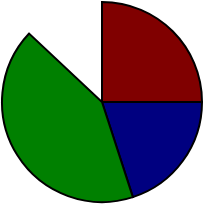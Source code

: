 <mxfile>
    <diagram>
        <mxGraphModel dx="320" dy="200" pageWidth="320" pageHeight="200">
            <root>
                <mxCell id="0">
                </mxCell>
                <mxCell id="1" parent="0">
                </mxCell>
                <mxCell id="16" vertex="1" parent="0" style = "shape=mxgraph.basic.pie;startAngle=0;endAngle=0.25;fillColor=#800000;">
                    <mxGeometry x="100" y="100" width="100" height="100" as="geometry">
                    </mxGeometry>
                </mxCell>
                <mxCell id="17" vertex="1" parent="0" style = "shape=mxgraph.basic.pie;startAngle=0.25;endAngle=0.45;fillColor=#000080;">
                    <mxGeometry x="100" y="100" width="100" height="100" as="geometry">
                    </mxGeometry>
                </mxCell>
                <mxCell id="18" vertex="1" parent="0" style = "shape=mxgraph.basic.pie;startAngle=0.45;endAngle=0.87;fillColor=#008000;">
                    <mxGeometry x="100" y="100" width="100" height="100" as="geometry">
                    </mxGeometry>
                </mxCell>
            </root>
        </mxGraphModel>
    </diagram>
</mxfile>
